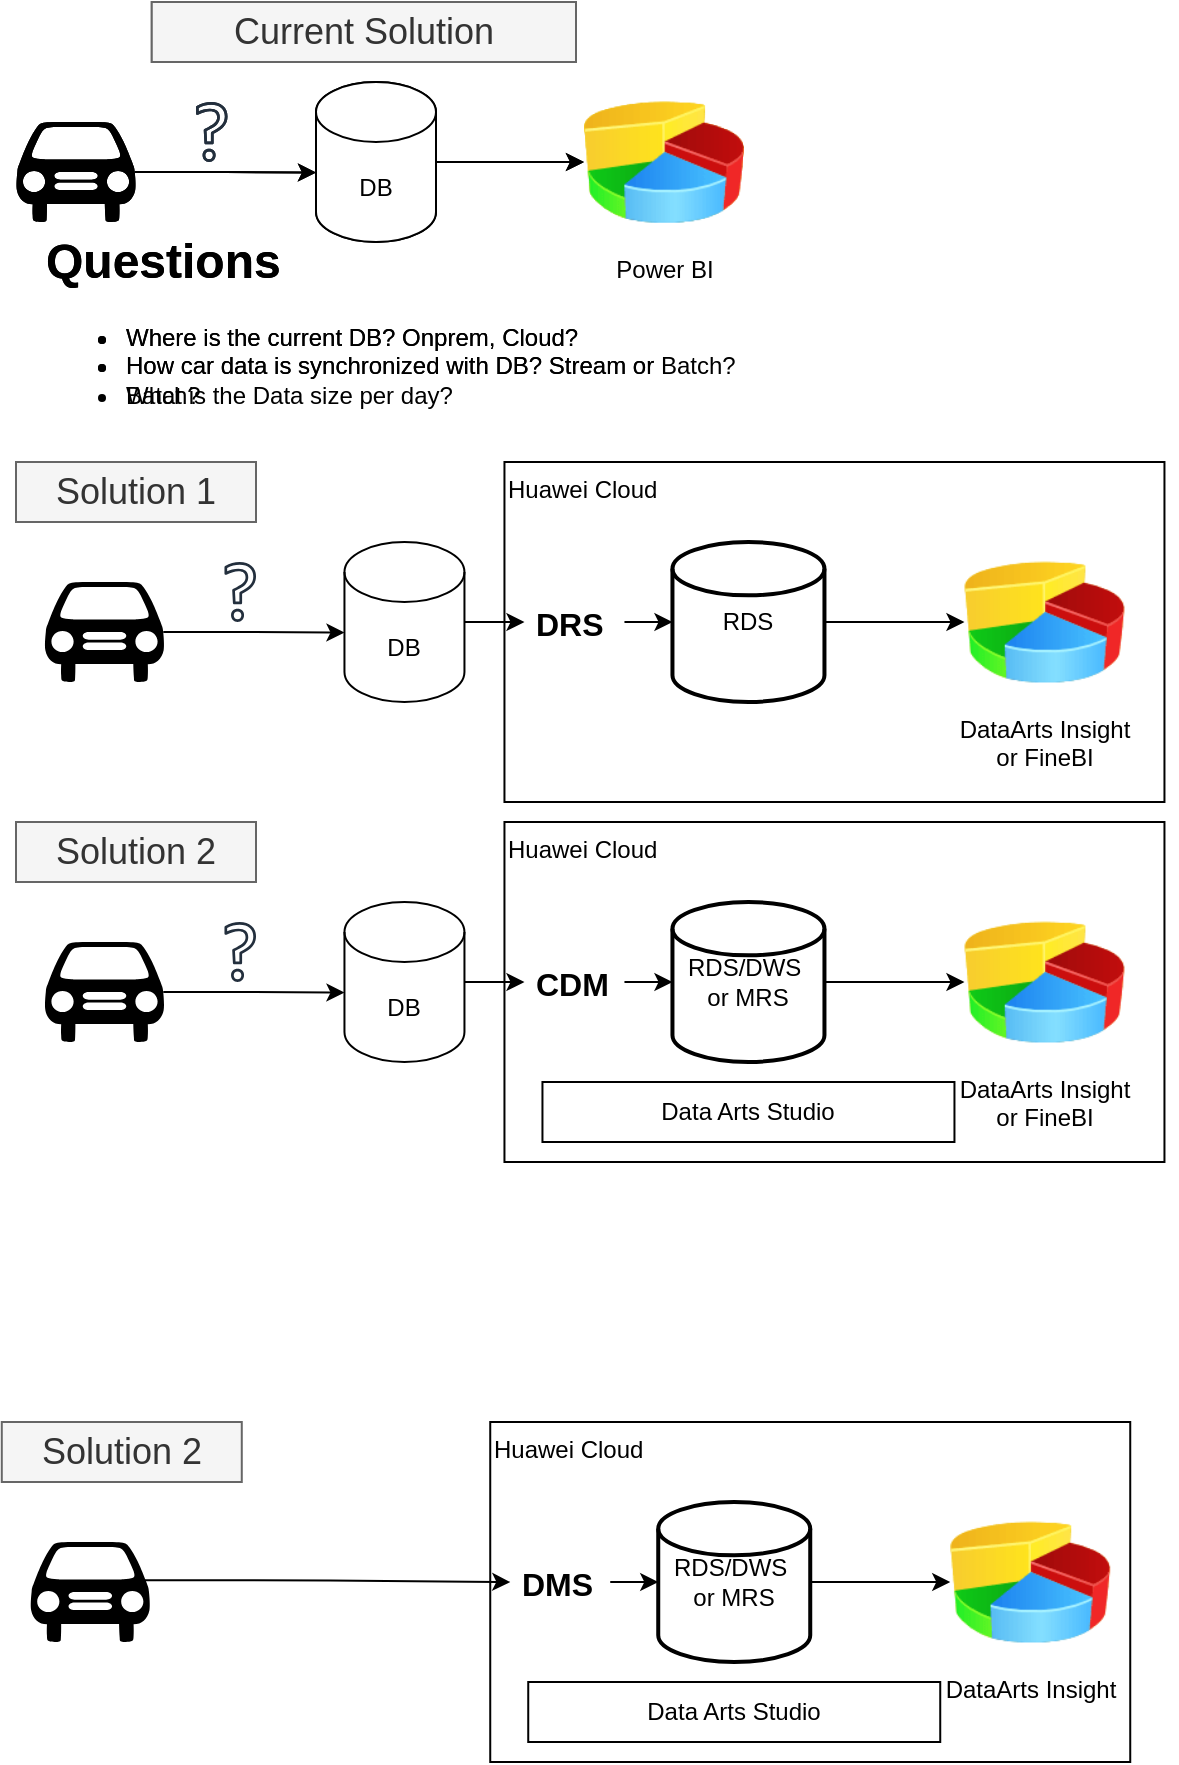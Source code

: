 <mxfile version="23.1.1" type="github">
  <diagram name="Page-1" id="2Py4Yaq1QEIdNbFr6_cN">
    <mxGraphModel dx="681" dy="459" grid="1" gridSize="10" guides="1" tooltips="1" connect="1" arrows="1" fold="1" page="1" pageScale="1" pageWidth="827" pageHeight="1169" math="0" shadow="0">
      <root>
        <mxCell id="0" />
        <mxCell id="1" parent="0" />
        <mxCell id="VhLDoZDz8Udi8khQeBkW-1" value="" style="shape=mxgraph.signs.transportation.car_1;html=1;pointerEvents=1;fillColor=#000000;strokeColor=none;verticalLabelPosition=bottom;verticalAlign=top;align=center;" vertex="1" parent="1">
          <mxGeometry x="90" y="140" width="60" height="50" as="geometry" />
        </mxCell>
        <mxCell id="VhLDoZDz8Udi8khQeBkW-2" value="DB" style="shape=cylinder3;whiteSpace=wrap;html=1;boundedLbl=1;backgroundOutline=1;size=15;" vertex="1" parent="1">
          <mxGeometry x="240" y="120" width="60" height="80" as="geometry" />
        </mxCell>
        <mxCell id="VhLDoZDz8Udi8khQeBkW-3" value="Power BI" style="image;html=1;image=img/lib/clip_art/finance/Pie_Chart_128x128.png" vertex="1" parent="1">
          <mxGeometry x="374" y="120" width="80" height="80" as="geometry" />
        </mxCell>
        <mxCell id="VhLDoZDz8Udi8khQeBkW-4" value="" style="endArrow=classic;html=1;rounded=0;exitX=1;exitY=0.5;exitDx=0;exitDy=0;exitPerimeter=0;entryX=0;entryY=0.5;entryDx=0;entryDy=0;" edge="1" parent="1" source="VhLDoZDz8Udi8khQeBkW-2" target="VhLDoZDz8Udi8khQeBkW-3">
          <mxGeometry width="50" height="50" relative="1" as="geometry">
            <mxPoint x="290" y="290" as="sourcePoint" />
            <mxPoint x="340" y="240" as="targetPoint" />
          </mxGeometry>
        </mxCell>
        <mxCell id="VhLDoZDz8Udi8khQeBkW-5" style="edgeStyle=orthogonalEdgeStyle;rounded=0;orthogonalLoop=1;jettySize=auto;html=1;exitX=0.99;exitY=0.5;exitDx=0;exitDy=0;exitPerimeter=0;entryX=0;entryY=0.566;entryDx=0;entryDy=0;entryPerimeter=0;" edge="1" parent="1" source="VhLDoZDz8Udi8khQeBkW-1" target="VhLDoZDz8Udi8khQeBkW-2">
          <mxGeometry relative="1" as="geometry" />
        </mxCell>
        <mxCell id="VhLDoZDz8Udi8khQeBkW-6" value="" style="sketch=0;outlineConnect=0;fontColor=#232F3E;gradientColor=none;fillColor=#232F3D;strokeColor=none;dashed=0;verticalLabelPosition=bottom;verticalAlign=top;align=center;html=1;fontSize=12;fontStyle=0;aspect=fixed;pointerEvents=1;shape=mxgraph.aws4.question;" vertex="1" parent="1">
          <mxGeometry x="180" y="130" width="15.77" height="30" as="geometry" />
        </mxCell>
        <mxCell id="VhLDoZDz8Udi8khQeBkW-7" value="Current Solution" style="text;html=1;strokeColor=#666666;fillColor=#f5f5f5;align=center;verticalAlign=middle;whiteSpace=wrap;rounded=0;fontColor=#333333;fontSize=18;" vertex="1" parent="1">
          <mxGeometry x="157.88" y="80" width="212.12" height="30" as="geometry" />
        </mxCell>
        <mxCell id="VhLDoZDz8Udi8khQeBkW-8" value="&lt;h1&gt;Questions&lt;/h1&gt;&lt;p&gt;&lt;/p&gt;&lt;ul&gt;&lt;li&gt;Where is the current DB? Onprem, Cloud?&amp;nbsp;&amp;nbsp;&lt;/li&gt;&lt;li&gt;How car data is synchronized with DB? Stream or Batch?&amp;nbsp;&lt;/li&gt;&lt;/ul&gt;&lt;p&gt;&lt;/p&gt;" style="text;html=1;strokeColor=none;fillColor=none;spacing=5;spacingTop=-20;whiteSpace=wrap;overflow=hidden;rounded=0;" vertex="1" parent="1">
          <mxGeometry x="100" y="190" width="340" height="120" as="geometry" />
        </mxCell>
        <mxCell id="VhLDoZDz8Udi8khQeBkW-9" value="" style="shape=mxgraph.signs.transportation.car_1;html=1;pointerEvents=1;fillColor=#000000;strokeColor=none;verticalLabelPosition=bottom;verticalAlign=top;align=center;" vertex="1" parent="1">
          <mxGeometry x="90" y="140" width="60" height="50" as="geometry" />
        </mxCell>
        <mxCell id="VhLDoZDz8Udi8khQeBkW-10" value="DB" style="shape=cylinder3;whiteSpace=wrap;html=1;boundedLbl=1;backgroundOutline=1;size=15;" vertex="1" parent="1">
          <mxGeometry x="240" y="120" width="60" height="80" as="geometry" />
        </mxCell>
        <mxCell id="VhLDoZDz8Udi8khQeBkW-11" value="Power BI" style="image;html=1;image=img/lib/clip_art/finance/Pie_Chart_128x128.png" vertex="1" parent="1">
          <mxGeometry x="374" y="120" width="80" height="80" as="geometry" />
        </mxCell>
        <mxCell id="VhLDoZDz8Udi8khQeBkW-12" value="" style="endArrow=classic;html=1;rounded=0;exitX=1;exitY=0.5;exitDx=0;exitDy=0;exitPerimeter=0;entryX=0;entryY=0.5;entryDx=0;entryDy=0;" edge="1" parent="1" source="VhLDoZDz8Udi8khQeBkW-10" target="VhLDoZDz8Udi8khQeBkW-11">
          <mxGeometry width="50" height="50" relative="1" as="geometry">
            <mxPoint x="290" y="290" as="sourcePoint" />
            <mxPoint x="340" y="240" as="targetPoint" />
          </mxGeometry>
        </mxCell>
        <mxCell id="VhLDoZDz8Udi8khQeBkW-13" style="edgeStyle=orthogonalEdgeStyle;rounded=0;orthogonalLoop=1;jettySize=auto;html=1;exitX=0.99;exitY=0.5;exitDx=0;exitDy=0;exitPerimeter=0;entryX=0;entryY=0.566;entryDx=0;entryDy=0;entryPerimeter=0;" edge="1" parent="1" source="VhLDoZDz8Udi8khQeBkW-9" target="VhLDoZDz8Udi8khQeBkW-10">
          <mxGeometry relative="1" as="geometry" />
        </mxCell>
        <mxCell id="VhLDoZDz8Udi8khQeBkW-14" value="" style="sketch=0;outlineConnect=0;fontColor=#232F3E;gradientColor=none;fillColor=#232F3D;strokeColor=none;dashed=0;verticalLabelPosition=bottom;verticalAlign=top;align=center;html=1;fontSize=12;fontStyle=0;aspect=fixed;pointerEvents=1;shape=mxgraph.aws4.question;" vertex="1" parent="1">
          <mxGeometry x="180" y="130" width="15.77" height="30" as="geometry" />
        </mxCell>
        <mxCell id="VhLDoZDz8Udi8khQeBkW-15" value="Current Solution" style="text;html=1;strokeColor=#666666;fillColor=#f5f5f5;align=center;verticalAlign=middle;whiteSpace=wrap;rounded=0;fontColor=#333333;fontSize=18;" vertex="1" parent="1">
          <mxGeometry x="157.88" y="80" width="212.12" height="30" as="geometry" />
        </mxCell>
        <mxCell id="VhLDoZDz8Udi8khQeBkW-16" value="&lt;h1&gt;Questions&lt;/h1&gt;&lt;p&gt;&lt;/p&gt;&lt;ul&gt;&lt;li&gt;Where is the current DB? Onprem, Cloud?&amp;nbsp;&amp;nbsp;&lt;/li&gt;&lt;li&gt;How car data is synchronized with DB? Stream or Batch?&lt;/li&gt;&lt;li&gt;What is the Data size per day?&lt;/li&gt;&lt;/ul&gt;&lt;p&gt;&lt;/p&gt;" style="text;html=1;strokeColor=none;fillColor=none;spacing=5;spacingTop=-20;whiteSpace=wrap;overflow=hidden;rounded=0;" vertex="1" parent="1">
          <mxGeometry x="100" y="190" width="570" height="120" as="geometry" />
        </mxCell>
        <mxCell id="VhLDoZDz8Udi8khQeBkW-32" value="" style="shape=mxgraph.signs.transportation.car_1;html=1;pointerEvents=1;fillColor=#000000;strokeColor=none;verticalLabelPosition=bottom;verticalAlign=top;align=center;" vertex="1" parent="1">
          <mxGeometry x="97.12" y="850" width="60" height="50" as="geometry" />
        </mxCell>
        <mxCell id="VhLDoZDz8Udi8khQeBkW-34" value="DataArts Insight" style="image;html=1;image=img/lib/clip_art/finance/Pie_Chart_128x128.png" vertex="1" parent="1">
          <mxGeometry x="557.12" y="830" width="80" height="80" as="geometry" />
        </mxCell>
        <mxCell id="VhLDoZDz8Udi8khQeBkW-37" value="Solution 2" style="text;html=1;strokeColor=#666666;fillColor=#f5f5f5;align=center;verticalAlign=middle;whiteSpace=wrap;rounded=0;fontColor=#333333;fontSize=18;" vertex="1" parent="1">
          <mxGeometry x="82.89" y="790" width="120" height="30" as="geometry" />
        </mxCell>
        <mxCell id="VhLDoZDz8Udi8khQeBkW-38" value="RDS/DWS&amp;nbsp;&lt;br&gt;or&amp;nbsp;MRS" style="strokeWidth=2;html=1;shape=mxgraph.flowchart.database;whiteSpace=wrap;" vertex="1" parent="1">
          <mxGeometry x="411.12" y="830" width="76" height="80" as="geometry" />
        </mxCell>
        <mxCell id="VhLDoZDz8Udi8khQeBkW-39" value="Huawei Cloud" style="rounded=0;whiteSpace=wrap;html=1;fillColor=none;align=left;verticalAlign=top;" vertex="1" parent="1">
          <mxGeometry x="327.12" y="790" width="320" height="170" as="geometry" />
        </mxCell>
        <mxCell id="VhLDoZDz8Udi8khQeBkW-40" style="edgeStyle=orthogonalEdgeStyle;rounded=0;orthogonalLoop=1;jettySize=auto;html=1;exitX=1;exitY=0.5;exitDx=0;exitDy=0;exitPerimeter=0;entryX=0;entryY=0.5;entryDx=0;entryDy=0;entryPerimeter=0;" edge="1" parent="1" source="VhLDoZDz8Udi8khQeBkW-43" target="VhLDoZDz8Udi8khQeBkW-38">
          <mxGeometry relative="1" as="geometry">
            <mxPoint x="166.12" y="885" as="sourcePoint" />
            <mxPoint x="257.12" y="885" as="targetPoint" />
          </mxGeometry>
        </mxCell>
        <mxCell id="VhLDoZDz8Udi8khQeBkW-41" value="" style="endArrow=classic;html=1;rounded=0;exitX=1;exitY=0.5;exitDx=0;exitDy=0;exitPerimeter=0;entryX=0;entryY=0.5;entryDx=0;entryDy=0;" edge="1" parent="1" source="VhLDoZDz8Udi8khQeBkW-38" target="VhLDoZDz8Udi8khQeBkW-34">
          <mxGeometry width="50" height="50" relative="1" as="geometry">
            <mxPoint x="317.12" y="970" as="sourcePoint" />
            <mxPoint x="337.12" y="860" as="targetPoint" />
          </mxGeometry>
        </mxCell>
        <mxCell id="VhLDoZDz8Udi8khQeBkW-42" value="" style="edgeStyle=orthogonalEdgeStyle;rounded=0;orthogonalLoop=1;jettySize=auto;html=1;exitX=0.942;exitY=0.383;exitDx=0;exitDy=0;exitPerimeter=0;entryX=0;entryY=0.5;entryDx=0;entryDy=0;entryPerimeter=0;" edge="1" parent="1" source="VhLDoZDz8Udi8khQeBkW-32" target="VhLDoZDz8Udi8khQeBkW-43">
          <mxGeometry relative="1" as="geometry">
            <mxPoint x="307.12" y="870" as="sourcePoint" />
            <mxPoint x="411.12" y="870" as="targetPoint" />
          </mxGeometry>
        </mxCell>
        <mxCell id="VhLDoZDz8Udi8khQeBkW-43" value="DMS" style="text;strokeColor=none;fillColor=none;spacingLeft=4;spacingRight=4;overflow=hidden;rotatable=0;points=[[0,0.5],[1,0.5]];portConstraint=eastwest;fontSize=16;whiteSpace=wrap;html=1;fontStyle=1" vertex="1" parent="1">
          <mxGeometry x="337.12" y="855" width="50" height="30" as="geometry" />
        </mxCell>
        <mxCell id="VhLDoZDz8Udi8khQeBkW-44" value="Data Arts Studio" style="rounded=0;whiteSpace=wrap;html=1;" vertex="1" parent="1">
          <mxGeometry x="346.12" y="920" width="206" height="30" as="geometry" />
        </mxCell>
        <mxCell id="VhLDoZDz8Udi8khQeBkW-46" value="" style="shape=mxgraph.signs.transportation.car_1;html=1;pointerEvents=1;fillColor=#000000;strokeColor=none;verticalLabelPosition=bottom;verticalAlign=top;align=center;" vertex="1" parent="1">
          <mxGeometry x="104.23" y="370" width="60" height="50" as="geometry" />
        </mxCell>
        <mxCell id="VhLDoZDz8Udi8khQeBkW-47" value="DB" style="shape=cylinder3;whiteSpace=wrap;html=1;boundedLbl=1;backgroundOutline=1;size=15;" vertex="1" parent="1">
          <mxGeometry x="254.23" y="350" width="60" height="80" as="geometry" />
        </mxCell>
        <mxCell id="VhLDoZDz8Udi8khQeBkW-48" value="DataArts Insight&lt;br&gt;or FineBI" style="image;html=1;image=img/lib/clip_art/finance/Pie_Chart_128x128.png" vertex="1" parent="1">
          <mxGeometry x="564.23" y="350" width="80" height="80" as="geometry" />
        </mxCell>
        <mxCell id="VhLDoZDz8Udi8khQeBkW-49" style="edgeStyle=orthogonalEdgeStyle;rounded=0;orthogonalLoop=1;jettySize=auto;html=1;exitX=0.99;exitY=0.5;exitDx=0;exitDy=0;exitPerimeter=0;entryX=0;entryY=0.566;entryDx=0;entryDy=0;entryPerimeter=0;" edge="1" parent="1" source="VhLDoZDz8Udi8khQeBkW-46" target="VhLDoZDz8Udi8khQeBkW-47">
          <mxGeometry relative="1" as="geometry" />
        </mxCell>
        <mxCell id="VhLDoZDz8Udi8khQeBkW-50" value="" style="sketch=0;outlineConnect=0;fontColor=#232F3E;gradientColor=none;fillColor=#232F3D;strokeColor=none;dashed=0;verticalLabelPosition=bottom;verticalAlign=top;align=center;html=1;fontSize=12;fontStyle=0;aspect=fixed;pointerEvents=1;shape=mxgraph.aws4.question;" vertex="1" parent="1">
          <mxGeometry x="194.23" y="360" width="15.77" height="30" as="geometry" />
        </mxCell>
        <mxCell id="VhLDoZDz8Udi8khQeBkW-51" value="Solution 1" style="text;html=1;strokeColor=#666666;fillColor=#f5f5f5;align=center;verticalAlign=middle;whiteSpace=wrap;rounded=0;fontColor=#333333;fontSize=18;" vertex="1" parent="1">
          <mxGeometry x="90.0" y="310" width="120" height="30" as="geometry" />
        </mxCell>
        <mxCell id="VhLDoZDz8Udi8khQeBkW-52" value="RDS" style="strokeWidth=2;html=1;shape=mxgraph.flowchart.database;whiteSpace=wrap;" vertex="1" parent="1">
          <mxGeometry x="418.23" y="350" width="76" height="80" as="geometry" />
        </mxCell>
        <mxCell id="VhLDoZDz8Udi8khQeBkW-53" value="Huawei Cloud" style="rounded=0;whiteSpace=wrap;html=1;fillColor=none;align=left;verticalAlign=top;" vertex="1" parent="1">
          <mxGeometry x="334.23" y="310" width="330" height="170" as="geometry" />
        </mxCell>
        <mxCell id="VhLDoZDz8Udi8khQeBkW-54" style="edgeStyle=orthogonalEdgeStyle;rounded=0;orthogonalLoop=1;jettySize=auto;html=1;exitX=1;exitY=0.5;exitDx=0;exitDy=0;exitPerimeter=0;entryX=0;entryY=0.5;entryDx=0;entryDy=0;entryPerimeter=0;" edge="1" parent="1" source="VhLDoZDz8Udi8khQeBkW-57" target="VhLDoZDz8Udi8khQeBkW-52">
          <mxGeometry relative="1" as="geometry">
            <mxPoint x="173.23" y="405" as="sourcePoint" />
            <mxPoint x="264.23" y="405" as="targetPoint" />
          </mxGeometry>
        </mxCell>
        <mxCell id="VhLDoZDz8Udi8khQeBkW-55" value="" style="endArrow=classic;html=1;rounded=0;exitX=1;exitY=0.5;exitDx=0;exitDy=0;exitPerimeter=0;entryX=0;entryY=0.5;entryDx=0;entryDy=0;" edge="1" parent="1" source="VhLDoZDz8Udi8khQeBkW-52" target="VhLDoZDz8Udi8khQeBkW-48">
          <mxGeometry width="50" height="50" relative="1" as="geometry">
            <mxPoint x="324.23" y="490" as="sourcePoint" />
            <mxPoint x="344.23" y="380" as="targetPoint" />
          </mxGeometry>
        </mxCell>
        <mxCell id="VhLDoZDz8Udi8khQeBkW-56" value="" style="edgeStyle=orthogonalEdgeStyle;rounded=0;orthogonalLoop=1;jettySize=auto;html=1;exitX=1;exitY=0.5;exitDx=0;exitDy=0;exitPerimeter=0;entryX=0;entryY=0.5;entryDx=0;entryDy=0;entryPerimeter=0;" edge="1" parent="1" source="VhLDoZDz8Udi8khQeBkW-47" target="VhLDoZDz8Udi8khQeBkW-57">
          <mxGeometry relative="1" as="geometry">
            <mxPoint x="314.23" y="390" as="sourcePoint" />
            <mxPoint x="418.23" y="390" as="targetPoint" />
          </mxGeometry>
        </mxCell>
        <mxCell id="VhLDoZDz8Udi8khQeBkW-57" value="DRS" style="text;strokeColor=none;fillColor=none;spacingLeft=4;spacingRight=4;overflow=hidden;rotatable=0;points=[[0,0.5],[1,0.5]];portConstraint=eastwest;fontSize=16;whiteSpace=wrap;html=1;fontStyle=1" vertex="1" parent="1">
          <mxGeometry x="344.23" y="375" width="50" height="30" as="geometry" />
        </mxCell>
        <mxCell id="VhLDoZDz8Udi8khQeBkW-59" value="" style="shape=mxgraph.signs.transportation.car_1;html=1;pointerEvents=1;fillColor=#000000;strokeColor=none;verticalLabelPosition=bottom;verticalAlign=top;align=center;" vertex="1" parent="1">
          <mxGeometry x="104.23" y="550" width="60" height="50" as="geometry" />
        </mxCell>
        <mxCell id="VhLDoZDz8Udi8khQeBkW-60" value="DB" style="shape=cylinder3;whiteSpace=wrap;html=1;boundedLbl=1;backgroundOutline=1;size=15;" vertex="1" parent="1">
          <mxGeometry x="254.23" y="530" width="60" height="80" as="geometry" />
        </mxCell>
        <mxCell id="VhLDoZDz8Udi8khQeBkW-61" value="DataArts Insight&lt;br&gt;or FineBI" style="image;html=1;image=img/lib/clip_art/finance/Pie_Chart_128x128.png" vertex="1" parent="1">
          <mxGeometry x="564.23" y="530" width="80" height="80" as="geometry" />
        </mxCell>
        <mxCell id="VhLDoZDz8Udi8khQeBkW-62" style="edgeStyle=orthogonalEdgeStyle;rounded=0;orthogonalLoop=1;jettySize=auto;html=1;exitX=0.99;exitY=0.5;exitDx=0;exitDy=0;exitPerimeter=0;entryX=0;entryY=0.566;entryDx=0;entryDy=0;entryPerimeter=0;" edge="1" parent="1" source="VhLDoZDz8Udi8khQeBkW-59" target="VhLDoZDz8Udi8khQeBkW-60">
          <mxGeometry relative="1" as="geometry" />
        </mxCell>
        <mxCell id="VhLDoZDz8Udi8khQeBkW-63" value="" style="sketch=0;outlineConnect=0;fontColor=#232F3E;gradientColor=none;fillColor=#232F3D;strokeColor=none;dashed=0;verticalLabelPosition=bottom;verticalAlign=top;align=center;html=1;fontSize=12;fontStyle=0;aspect=fixed;pointerEvents=1;shape=mxgraph.aws4.question;" vertex="1" parent="1">
          <mxGeometry x="194.23" y="540" width="15.77" height="30" as="geometry" />
        </mxCell>
        <mxCell id="VhLDoZDz8Udi8khQeBkW-64" value="Solution 2" style="text;html=1;strokeColor=#666666;fillColor=#f5f5f5;align=center;verticalAlign=middle;whiteSpace=wrap;rounded=0;fontColor=#333333;fontSize=18;" vertex="1" parent="1">
          <mxGeometry x="90.0" y="490" width="120" height="30" as="geometry" />
        </mxCell>
        <mxCell id="VhLDoZDz8Udi8khQeBkW-65" value="RDS/DWS&amp;nbsp;&lt;br&gt;or&amp;nbsp;MRS" style="strokeWidth=2;html=1;shape=mxgraph.flowchart.database;whiteSpace=wrap;" vertex="1" parent="1">
          <mxGeometry x="418.23" y="530" width="76" height="80" as="geometry" />
        </mxCell>
        <mxCell id="VhLDoZDz8Udi8khQeBkW-66" value="Huawei Cloud" style="rounded=0;whiteSpace=wrap;html=1;fillColor=none;align=left;verticalAlign=top;" vertex="1" parent="1">
          <mxGeometry x="334.23" y="490" width="330" height="170" as="geometry" />
        </mxCell>
        <mxCell id="VhLDoZDz8Udi8khQeBkW-67" style="edgeStyle=orthogonalEdgeStyle;rounded=0;orthogonalLoop=1;jettySize=auto;html=1;exitX=1;exitY=0.5;exitDx=0;exitDy=0;exitPerimeter=0;entryX=0;entryY=0.5;entryDx=0;entryDy=0;entryPerimeter=0;" edge="1" parent="1" source="VhLDoZDz8Udi8khQeBkW-70" target="VhLDoZDz8Udi8khQeBkW-65">
          <mxGeometry relative="1" as="geometry">
            <mxPoint x="173.23" y="585" as="sourcePoint" />
            <mxPoint x="264.23" y="585" as="targetPoint" />
          </mxGeometry>
        </mxCell>
        <mxCell id="VhLDoZDz8Udi8khQeBkW-68" value="" style="endArrow=classic;html=1;rounded=0;exitX=1;exitY=0.5;exitDx=0;exitDy=0;exitPerimeter=0;entryX=0;entryY=0.5;entryDx=0;entryDy=0;" edge="1" parent="1" source="VhLDoZDz8Udi8khQeBkW-65" target="VhLDoZDz8Udi8khQeBkW-61">
          <mxGeometry width="50" height="50" relative="1" as="geometry">
            <mxPoint x="324.23" y="670" as="sourcePoint" />
            <mxPoint x="344.23" y="560" as="targetPoint" />
          </mxGeometry>
        </mxCell>
        <mxCell id="VhLDoZDz8Udi8khQeBkW-69" value="" style="edgeStyle=orthogonalEdgeStyle;rounded=0;orthogonalLoop=1;jettySize=auto;html=1;exitX=1;exitY=0.5;exitDx=0;exitDy=0;exitPerimeter=0;entryX=0;entryY=0.5;entryDx=0;entryDy=0;entryPerimeter=0;" edge="1" parent="1" source="VhLDoZDz8Udi8khQeBkW-60" target="VhLDoZDz8Udi8khQeBkW-70">
          <mxGeometry relative="1" as="geometry">
            <mxPoint x="314.23" y="570" as="sourcePoint" />
            <mxPoint x="418.23" y="570" as="targetPoint" />
          </mxGeometry>
        </mxCell>
        <mxCell id="VhLDoZDz8Udi8khQeBkW-70" value="CDM" style="text;strokeColor=none;fillColor=none;spacingLeft=4;spacingRight=4;overflow=hidden;rotatable=0;points=[[0,0.5],[1,0.5]];portConstraint=eastwest;fontSize=16;whiteSpace=wrap;html=1;fontStyle=1" vertex="1" parent="1">
          <mxGeometry x="344.23" y="555" width="50" height="30" as="geometry" />
        </mxCell>
        <mxCell id="VhLDoZDz8Udi8khQeBkW-71" value="Data Arts Studio" style="rounded=0;whiteSpace=wrap;html=1;" vertex="1" parent="1">
          <mxGeometry x="353.23" y="620" width="206" height="30" as="geometry" />
        </mxCell>
      </root>
    </mxGraphModel>
  </diagram>
</mxfile>
